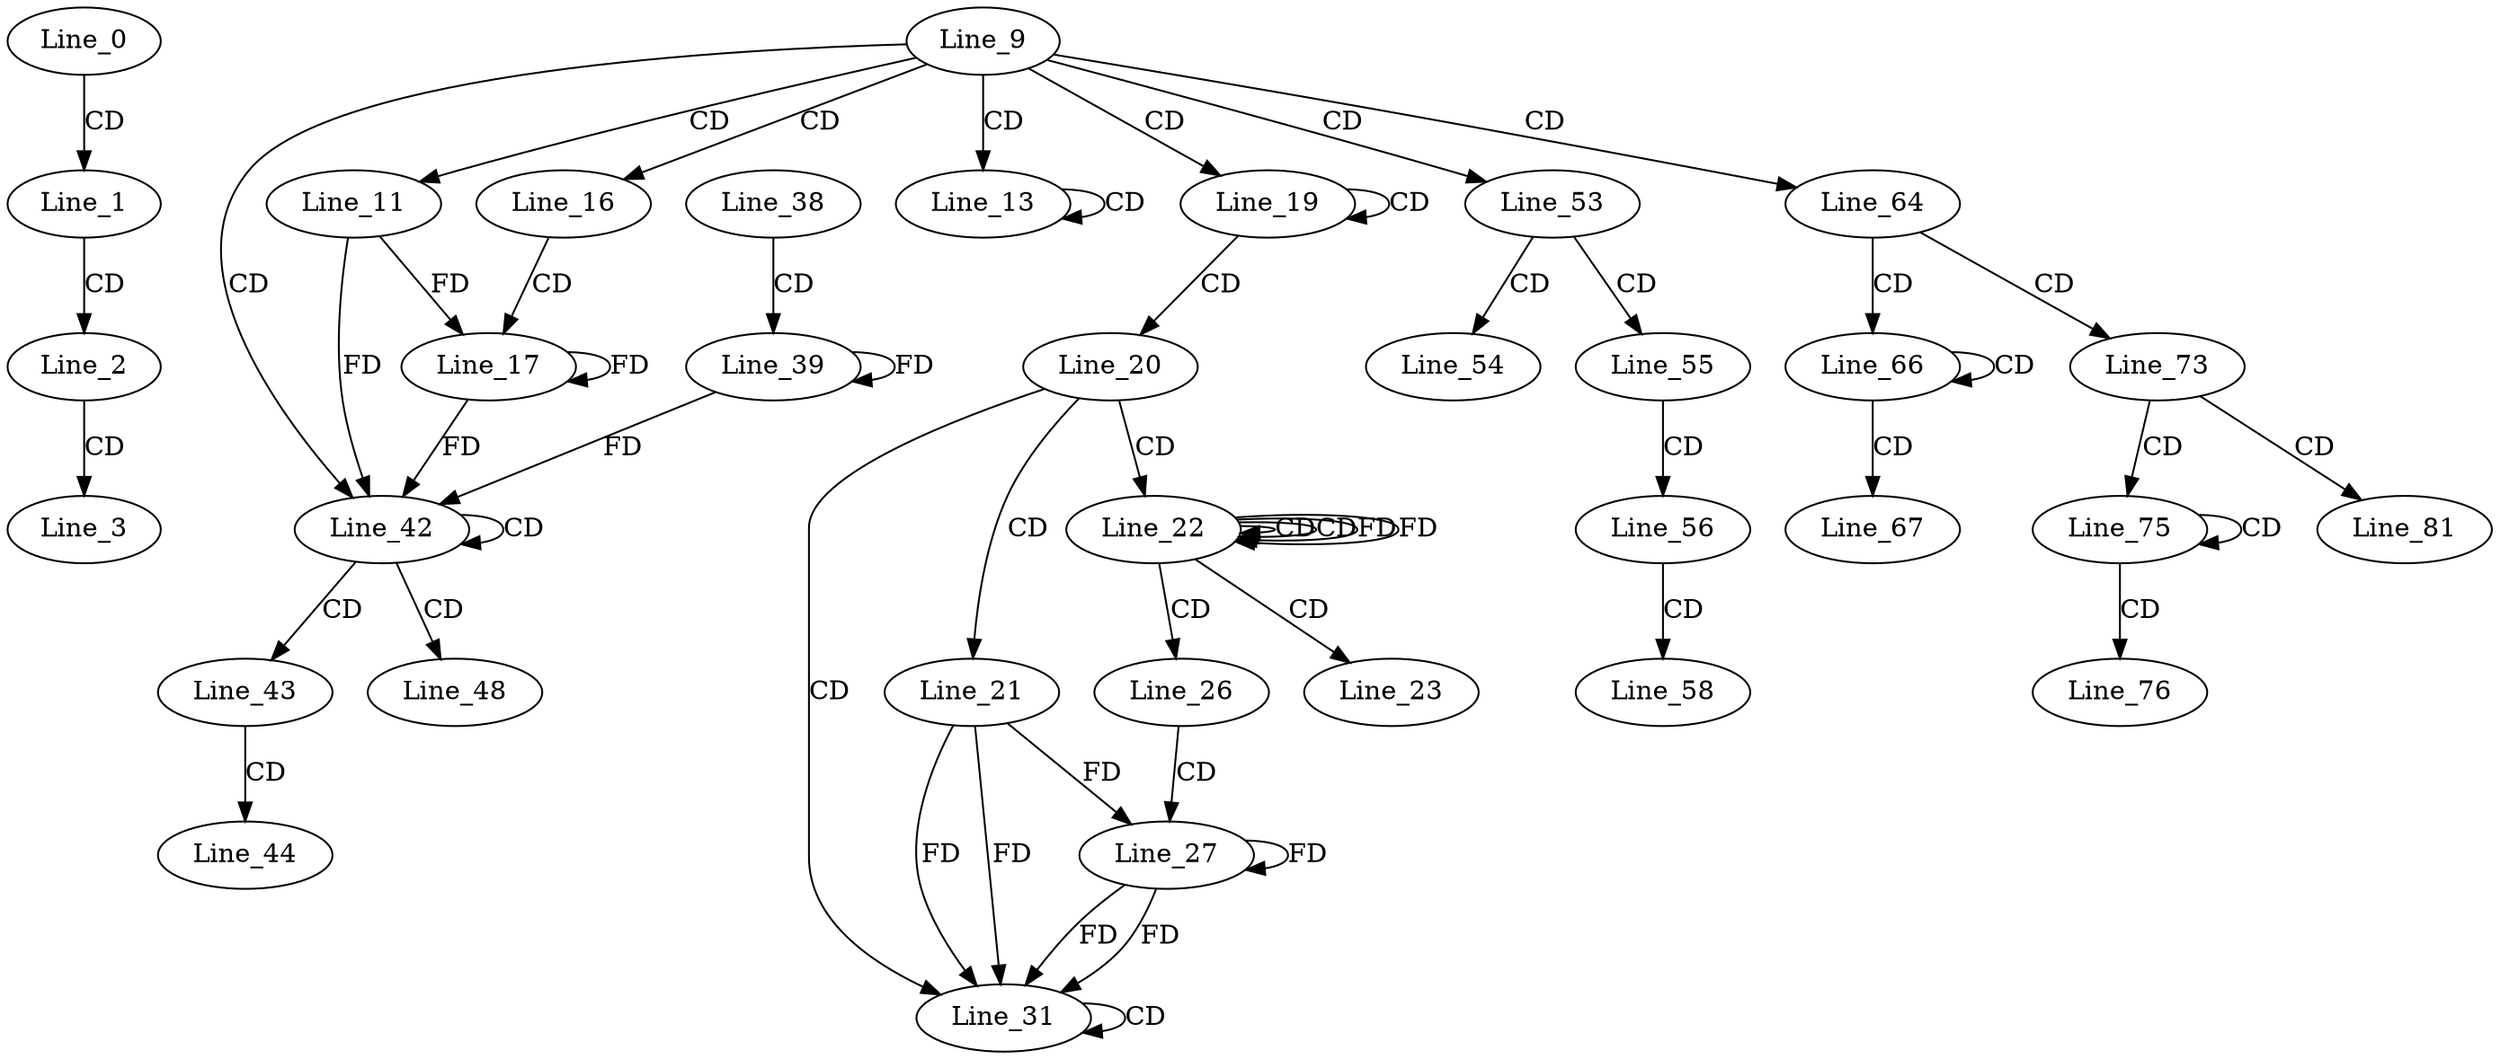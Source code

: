 digraph G {
  Line_0;
  Line_1;
  Line_2;
  Line_3;
  Line_9;
  Line_11;
  Line_13;
  Line_16;
  Line_17;
  Line_19;
  Line_20;
  Line_21;
  Line_22;
  Line_22;
  Line_22;
  Line_23;
  Line_26;
  Line_27;
  Line_31;
  Line_31;
  Line_38;
  Line_39;
  Line_42;
  Line_43;
  Line_44;
  Line_48;
  Line_53;
  Line_54;
  Line_55;
  Line_56;
  Line_58;
  Line_64;
  Line_66;
  Line_67;
  Line_73;
  Line_75;
  Line_76;
  Line_81;
  Line_0 -> Line_1 [ label="CD" ];
  Line_1 -> Line_2 [ label="CD" ];
  Line_2 -> Line_3 [ label="CD" ];
  Line_9 -> Line_11 [ label="CD" ];
  Line_9 -> Line_13 [ label="CD" ];
  Line_13 -> Line_13 [ label="CD" ];
  Line_9 -> Line_16 [ label="CD" ];
  Line_16 -> Line_17 [ label="CD" ];
  Line_11 -> Line_17 [ label="FD" ];
  Line_17 -> Line_17 [ label="FD" ];
  Line_9 -> Line_19 [ label="CD" ];
  Line_19 -> Line_19 [ label="CD" ];
  Line_19 -> Line_20 [ label="CD" ];
  Line_20 -> Line_21 [ label="CD" ];
  Line_20 -> Line_22 [ label="CD" ];
  Line_22 -> Line_22 [ label="CD" ];
  Line_22 -> Line_22 [ label="CD" ];
  Line_22 -> Line_22 [ label="FD" ];
  Line_22 -> Line_23 [ label="CD" ];
  Line_22 -> Line_26 [ label="CD" ];
  Line_26 -> Line_27 [ label="CD" ];
  Line_27 -> Line_27 [ label="FD" ];
  Line_21 -> Line_27 [ label="FD" ];
  Line_20 -> Line_31 [ label="CD" ];
  Line_27 -> Line_31 [ label="FD" ];
  Line_21 -> Line_31 [ label="FD" ];
  Line_31 -> Line_31 [ label="CD" ];
  Line_27 -> Line_31 [ label="FD" ];
  Line_21 -> Line_31 [ label="FD" ];
  Line_38 -> Line_39 [ label="CD" ];
  Line_39 -> Line_39 [ label="FD" ];
  Line_9 -> Line_42 [ label="CD" ];
  Line_42 -> Line_42 [ label="CD" ];
  Line_11 -> Line_42 [ label="FD" ];
  Line_17 -> Line_42 [ label="FD" ];
  Line_39 -> Line_42 [ label="FD" ];
  Line_42 -> Line_43 [ label="CD" ];
  Line_43 -> Line_44 [ label="CD" ];
  Line_42 -> Line_48 [ label="CD" ];
  Line_9 -> Line_53 [ label="CD" ];
  Line_53 -> Line_54 [ label="CD" ];
  Line_53 -> Line_55 [ label="CD" ];
  Line_55 -> Line_56 [ label="CD" ];
  Line_56 -> Line_58 [ label="CD" ];
  Line_9 -> Line_64 [ label="CD" ];
  Line_64 -> Line_66 [ label="CD" ];
  Line_66 -> Line_66 [ label="CD" ];
  Line_66 -> Line_67 [ label="CD" ];
  Line_64 -> Line_73 [ label="CD" ];
  Line_73 -> Line_75 [ label="CD" ];
  Line_75 -> Line_75 [ label="CD" ];
  Line_75 -> Line_76 [ label="CD" ];
  Line_73 -> Line_81 [ label="CD" ];
  Line_22 -> Line_22 [ label="FD" ];
}

